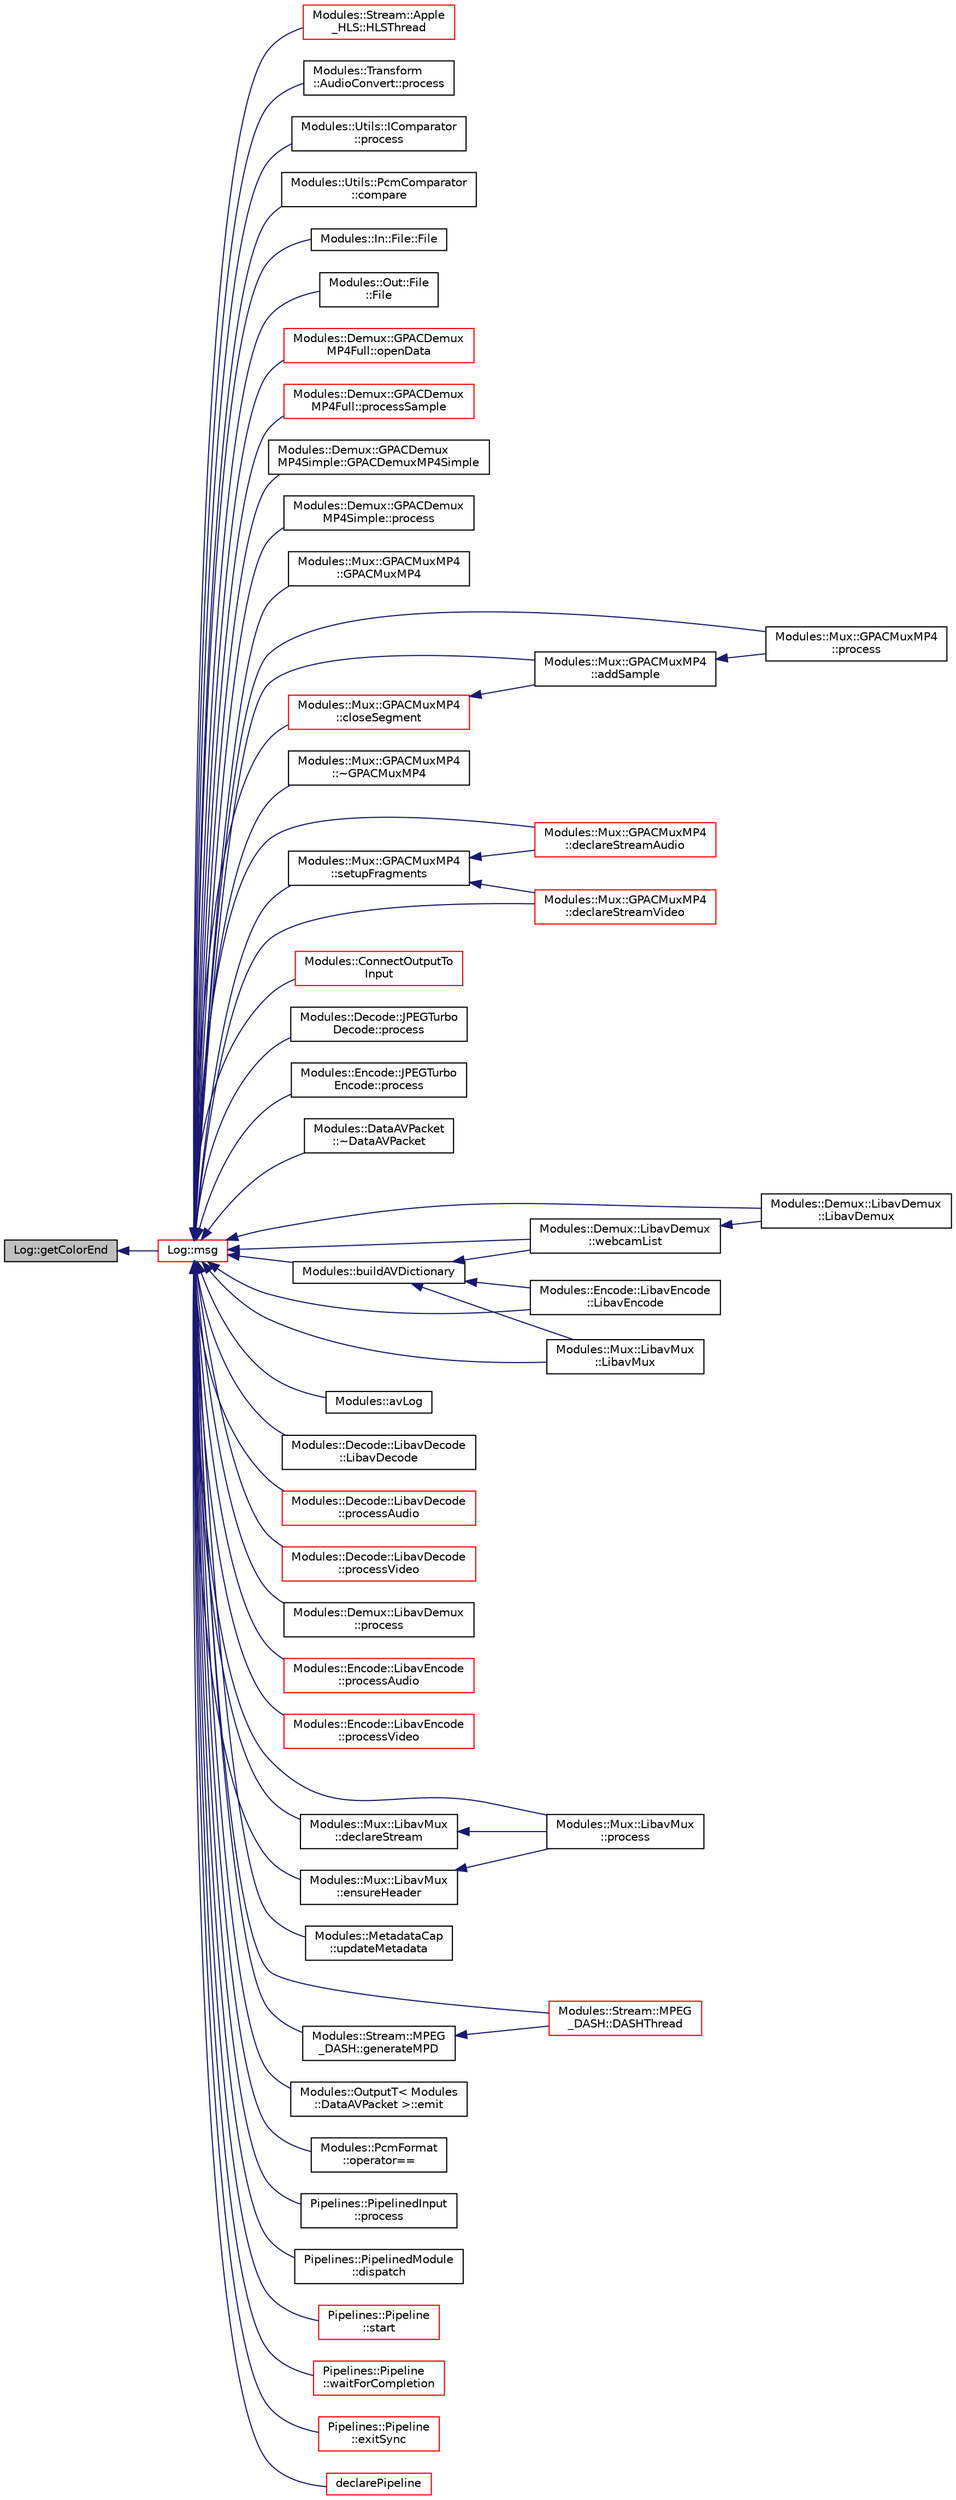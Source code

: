digraph "Log::getColorEnd"
{
 // INTERACTIVE_SVG=YES
  edge [fontname="Helvetica",fontsize="10",labelfontname="Helvetica",labelfontsize="10"];
  node [fontname="Helvetica",fontsize="10",shape=record];
  rankdir="LR";
  Node1 [label="Log::getColorEnd",height=0.2,width=0.4,color="black", fillcolor="grey75", style="filled", fontcolor="black"];
  Node1 -> Node2 [dir="back",color="midnightblue",fontsize="10",style="solid",fontname="Helvetica"];
  Node2 [label="Log::msg",height=0.2,width=0.4,color="red", fillcolor="white", style="filled",URL="$class_log.html#a84056ae8f88a105f7b5fa3770f2f15d8"];
  Node2 -> Node3 [dir="back",color="midnightblue",fontsize="10",style="solid",fontname="Helvetica"];
  Node3 [label="Modules::Stream::Apple\l_HLS::HLSThread",height=0.2,width=0.4,color="red", fillcolor="white", style="filled",URL="$class_modules_1_1_stream_1_1_apple___h_l_s.html#a0999dc9dbf2afe5a1749bfd9d754b793"];
  Node2 -> Node4 [dir="back",color="midnightblue",fontsize="10",style="solid",fontname="Helvetica"];
  Node4 [label="Modules::Transform\l::AudioConvert::process",height=0.2,width=0.4,color="black", fillcolor="white", style="filled",URL="$class_modules_1_1_transform_1_1_audio_convert.html#a8193326c3bf3b7cdce8e740f521b1065"];
  Node2 -> Node5 [dir="back",color="midnightblue",fontsize="10",style="solid",fontname="Helvetica"];
  Node5 [label="Modules::Utils::IComparator\l::process",height=0.2,width=0.4,color="black", fillcolor="white", style="filled",URL="$class_modules_1_1_utils_1_1_i_comparator.html#ab22cc725ef45334fe953c7808bcb028f"];
  Node2 -> Node6 [dir="back",color="midnightblue",fontsize="10",style="solid",fontname="Helvetica"];
  Node6 [label="Modules::Utils::PcmComparator\l::compare",height=0.2,width=0.4,color="black", fillcolor="white", style="filled",URL="$class_modules_1_1_utils_1_1_pcm_comparator.html#a0f93848a9baff1679c12a1d45ccdc0f0"];
  Node2 -> Node7 [dir="back",color="midnightblue",fontsize="10",style="solid",fontname="Helvetica"];
  Node7 [label="Modules::In::File::File",height=0.2,width=0.4,color="black", fillcolor="white", style="filled",URL="$class_modules_1_1_in_1_1_file.html#a86dbabc90467b46c3d5d7c26d8445ce4"];
  Node2 -> Node8 [dir="back",color="midnightblue",fontsize="10",style="solid",fontname="Helvetica"];
  Node8 [label="Modules::Out::File\l::File",height=0.2,width=0.4,color="black", fillcolor="white", style="filled",URL="$class_modules_1_1_out_1_1_file.html#a8c2c0620900fdfb4f790198dcb143781"];
  Node2 -> Node9 [dir="back",color="midnightblue",fontsize="10",style="solid",fontname="Helvetica"];
  Node9 [label="Modules::Demux::GPACDemux\lMP4Full::openData",height=0.2,width=0.4,color="red", fillcolor="white", style="filled",URL="$class_modules_1_1_demux_1_1_g_p_a_c_demux_m_p4_full.html#a37de014ace8e332b399cec992f8bcf57"];
  Node2 -> Node10 [dir="back",color="midnightblue",fontsize="10",style="solid",fontname="Helvetica"];
  Node10 [label="Modules::Demux::GPACDemux\lMP4Full::processSample",height=0.2,width=0.4,color="red", fillcolor="white", style="filled",URL="$class_modules_1_1_demux_1_1_g_p_a_c_demux_m_p4_full.html#a34d4b4bb9b18de6f2e743039a5ff9c17"];
  Node2 -> Node11 [dir="back",color="midnightblue",fontsize="10",style="solid",fontname="Helvetica"];
  Node11 [label="Modules::Demux::GPACDemux\lMP4Simple::GPACDemuxMP4Simple",height=0.2,width=0.4,color="black", fillcolor="white", style="filled",URL="$class_modules_1_1_demux_1_1_g_p_a_c_demux_m_p4_simple.html#a8fd57b5e6c025f9719978e7a6365735e"];
  Node2 -> Node12 [dir="back",color="midnightblue",fontsize="10",style="solid",fontname="Helvetica"];
  Node12 [label="Modules::Demux::GPACDemux\lMP4Simple::process",height=0.2,width=0.4,color="black", fillcolor="white", style="filled",URL="$class_modules_1_1_demux_1_1_g_p_a_c_demux_m_p4_simple.html#a08ca8699bb4f6c81b671df87fea60fa5"];
  Node2 -> Node13 [dir="back",color="midnightblue",fontsize="10",style="solid",fontname="Helvetica"];
  Node13 [label="Modules::Mux::GPACMuxMP4\l::GPACMuxMP4",height=0.2,width=0.4,color="black", fillcolor="white", style="filled",URL="$class_modules_1_1_mux_1_1_g_p_a_c_mux_m_p4.html#a08cf1af0669057c20e14c6026893e1ee"];
  Node2 -> Node14 [dir="back",color="midnightblue",fontsize="10",style="solid",fontname="Helvetica"];
  Node14 [label="Modules::Mux::GPACMuxMP4\l::closeSegment",height=0.2,width=0.4,color="red", fillcolor="white", style="filled",URL="$class_modules_1_1_mux_1_1_g_p_a_c_mux_m_p4.html#a7bcc5339df6709745798d2470a3438a9"];
  Node14 -> Node15 [dir="back",color="midnightblue",fontsize="10",style="solid",fontname="Helvetica"];
  Node15 [label="Modules::Mux::GPACMuxMP4\l::addSample",height=0.2,width=0.4,color="black", fillcolor="white", style="filled",URL="$class_modules_1_1_mux_1_1_g_p_a_c_mux_m_p4.html#a8ba26cf465902e0877eb48d57d0f5ecf"];
  Node15 -> Node16 [dir="back",color="midnightblue",fontsize="10",style="solid",fontname="Helvetica"];
  Node16 [label="Modules::Mux::GPACMuxMP4\l::process",height=0.2,width=0.4,color="black", fillcolor="white", style="filled",URL="$class_modules_1_1_mux_1_1_g_p_a_c_mux_m_p4.html#a431fa6ecb498b8bb22082c5fa86f2bf9"];
  Node2 -> Node17 [dir="back",color="midnightblue",fontsize="10",style="solid",fontname="Helvetica"];
  Node17 [label="Modules::Mux::GPACMuxMP4\l::~GPACMuxMP4",height=0.2,width=0.4,color="black", fillcolor="white", style="filled",URL="$class_modules_1_1_mux_1_1_g_p_a_c_mux_m_p4.html#a61c34ea4bf3b3c7834ab8889153fa603"];
  Node2 -> Node18 [dir="back",color="midnightblue",fontsize="10",style="solid",fontname="Helvetica"];
  Node18 [label="Modules::Mux::GPACMuxMP4\l::setupFragments",height=0.2,width=0.4,color="black", fillcolor="white", style="filled",URL="$class_modules_1_1_mux_1_1_g_p_a_c_mux_m_p4.html#a9728df71b886c32c16873c00e38888af"];
  Node18 -> Node19 [dir="back",color="midnightblue",fontsize="10",style="solid",fontname="Helvetica"];
  Node19 [label="Modules::Mux::GPACMuxMP4\l::declareStreamAudio",height=0.2,width=0.4,color="red", fillcolor="white", style="filled",URL="$class_modules_1_1_mux_1_1_g_p_a_c_mux_m_p4.html#a34195351654a54fefc9602b4be26da55"];
  Node18 -> Node20 [dir="back",color="midnightblue",fontsize="10",style="solid",fontname="Helvetica"];
  Node20 [label="Modules::Mux::GPACMuxMP4\l::declareStreamVideo",height=0.2,width=0.4,color="red", fillcolor="white", style="filled",URL="$class_modules_1_1_mux_1_1_g_p_a_c_mux_m_p4.html#a41750f5163d399c3e44326de03be0506"];
  Node2 -> Node19 [dir="back",color="midnightblue",fontsize="10",style="solid",fontname="Helvetica"];
  Node2 -> Node20 [dir="back",color="midnightblue",fontsize="10",style="solid",fontname="Helvetica"];
  Node2 -> Node15 [dir="back",color="midnightblue",fontsize="10",style="solid",fontname="Helvetica"];
  Node2 -> Node16 [dir="back",color="midnightblue",fontsize="10",style="solid",fontname="Helvetica"];
  Node2 -> Node21 [dir="back",color="midnightblue",fontsize="10",style="solid",fontname="Helvetica"];
  Node21 [label="Modules::ConnectOutputTo\lInput",height=0.2,width=0.4,color="red", fillcolor="white", style="filled",URL="$namespace_modules.html#a38f082291cf893c9d56cf7402544632c"];
  Node2 -> Node22 [dir="back",color="midnightblue",fontsize="10",style="solid",fontname="Helvetica"];
  Node22 [label="Modules::Decode::JPEGTurbo\lDecode::process",height=0.2,width=0.4,color="black", fillcolor="white", style="filled",URL="$class_modules_1_1_decode_1_1_j_p_e_g_turbo_decode.html#aa654822d385894ac01e237508a983aa5"];
  Node2 -> Node23 [dir="back",color="midnightblue",fontsize="10",style="solid",fontname="Helvetica"];
  Node23 [label="Modules::Encode::JPEGTurbo\lEncode::process",height=0.2,width=0.4,color="black", fillcolor="white", style="filled",URL="$class_modules_1_1_encode_1_1_j_p_e_g_turbo_encode.html#afbdad5dac7671e800ec22c49d8a6c140"];
  Node2 -> Node24 [dir="back",color="midnightblue",fontsize="10",style="solid",fontname="Helvetica"];
  Node24 [label="Modules::DataAVPacket\l::~DataAVPacket",height=0.2,width=0.4,color="black", fillcolor="white", style="filled",URL="$class_modules_1_1_data_a_v_packet.html#aedc67b8244efacff59b1c716ccbb6b53"];
  Node2 -> Node25 [dir="back",color="midnightblue",fontsize="10",style="solid",fontname="Helvetica"];
  Node25 [label="Modules::buildAVDictionary",height=0.2,width=0.4,color="black", fillcolor="white", style="filled",URL="$namespace_modules.html#acf924c96c61225e66fd1d38eb9e02b78"];
  Node25 -> Node26 [dir="back",color="midnightblue",fontsize="10",style="solid",fontname="Helvetica"];
  Node26 [label="Modules::Demux::LibavDemux\l::webcamList",height=0.2,width=0.4,color="black", fillcolor="white", style="filled",URL="$class_modules_1_1_demux_1_1_libav_demux.html#a3a50d14e1d8caadb17238e0cebf1671c"];
  Node26 -> Node27 [dir="back",color="midnightblue",fontsize="10",style="solid",fontname="Helvetica"];
  Node27 [label="Modules::Demux::LibavDemux\l::LibavDemux",height=0.2,width=0.4,color="black", fillcolor="white", style="filled",URL="$class_modules_1_1_demux_1_1_libav_demux.html#aa80ce41ac20c24554650ff8f4d58ce80"];
  Node25 -> Node28 [dir="back",color="midnightblue",fontsize="10",style="solid",fontname="Helvetica"];
  Node28 [label="Modules::Encode::LibavEncode\l::LibavEncode",height=0.2,width=0.4,color="black", fillcolor="white", style="filled",URL="$class_modules_1_1_encode_1_1_libav_encode.html#aa90de937d63965d62425c85f73a2b1f4"];
  Node25 -> Node29 [dir="back",color="midnightblue",fontsize="10",style="solid",fontname="Helvetica"];
  Node29 [label="Modules::Mux::LibavMux\l::LibavMux",height=0.2,width=0.4,color="black", fillcolor="white", style="filled",URL="$class_modules_1_1_mux_1_1_libav_mux.html#a89569e77a9eabe3f5ea2ec478c1ee8b0"];
  Node2 -> Node30 [dir="back",color="midnightblue",fontsize="10",style="solid",fontname="Helvetica"];
  Node30 [label="Modules::avLog",height=0.2,width=0.4,color="black", fillcolor="white", style="filled",URL="$namespace_modules.html#a5675d8effa2a581c02540b3a5c79939e"];
  Node2 -> Node31 [dir="back",color="midnightblue",fontsize="10",style="solid",fontname="Helvetica"];
  Node31 [label="Modules::Decode::LibavDecode\l::LibavDecode",height=0.2,width=0.4,color="black", fillcolor="white", style="filled",URL="$class_modules_1_1_decode_1_1_libav_decode.html#acca2be63a6ce0423bdf076617b885347"];
  Node2 -> Node32 [dir="back",color="midnightblue",fontsize="10",style="solid",fontname="Helvetica"];
  Node32 [label="Modules::Decode::LibavDecode\l::processAudio",height=0.2,width=0.4,color="red", fillcolor="white", style="filled",URL="$class_modules_1_1_decode_1_1_libav_decode.html#aebd3c864198593296bd3e4a2a2befc83"];
  Node2 -> Node33 [dir="back",color="midnightblue",fontsize="10",style="solid",fontname="Helvetica"];
  Node33 [label="Modules::Decode::LibavDecode\l::processVideo",height=0.2,width=0.4,color="red", fillcolor="white", style="filled",URL="$class_modules_1_1_decode_1_1_libav_decode.html#ab75091c985a1ee27944a23fb4a8b56df"];
  Node2 -> Node26 [dir="back",color="midnightblue",fontsize="10",style="solid",fontname="Helvetica"];
  Node2 -> Node27 [dir="back",color="midnightblue",fontsize="10",style="solid",fontname="Helvetica"];
  Node2 -> Node34 [dir="back",color="midnightblue",fontsize="10",style="solid",fontname="Helvetica"];
  Node34 [label="Modules::Demux::LibavDemux\l::process",height=0.2,width=0.4,color="black", fillcolor="white", style="filled",URL="$class_modules_1_1_demux_1_1_libav_demux.html#a754cc192eef52dbbd1e2cd2bc3232242"];
  Node2 -> Node28 [dir="back",color="midnightblue",fontsize="10",style="solid",fontname="Helvetica"];
  Node2 -> Node35 [dir="back",color="midnightblue",fontsize="10",style="solid",fontname="Helvetica"];
  Node35 [label="Modules::Encode::LibavEncode\l::processAudio",height=0.2,width=0.4,color="red", fillcolor="white", style="filled",URL="$class_modules_1_1_encode_1_1_libav_encode.html#a181e7eaa68fa575d44236e976d094c17"];
  Node2 -> Node36 [dir="back",color="midnightblue",fontsize="10",style="solid",fontname="Helvetica"];
  Node36 [label="Modules::Encode::LibavEncode\l::processVideo",height=0.2,width=0.4,color="red", fillcolor="white", style="filled",URL="$class_modules_1_1_encode_1_1_libav_encode.html#aa403370c2299223e14a266e60bb3c3c8"];
  Node2 -> Node29 [dir="back",color="midnightblue",fontsize="10",style="solid",fontname="Helvetica"];
  Node2 -> Node37 [dir="back",color="midnightblue",fontsize="10",style="solid",fontname="Helvetica"];
  Node37 [label="Modules::Mux::LibavMux\l::declareStream",height=0.2,width=0.4,color="black", fillcolor="white", style="filled",URL="$class_modules_1_1_mux_1_1_libav_mux.html#a964010fb42a82fd0412461c3b263e670"];
  Node37 -> Node38 [dir="back",color="midnightblue",fontsize="10",style="solid",fontname="Helvetica"];
  Node38 [label="Modules::Mux::LibavMux\l::process",height=0.2,width=0.4,color="black", fillcolor="white", style="filled",URL="$class_modules_1_1_mux_1_1_libav_mux.html#aebd0e5b16c298b88db783d48b5436136"];
  Node2 -> Node39 [dir="back",color="midnightblue",fontsize="10",style="solid",fontname="Helvetica"];
  Node39 [label="Modules::Mux::LibavMux\l::ensureHeader",height=0.2,width=0.4,color="black", fillcolor="white", style="filled",URL="$class_modules_1_1_mux_1_1_libav_mux.html#a4e83adb2fa941f24f62878ba8674bd1a"];
  Node39 -> Node38 [dir="back",color="midnightblue",fontsize="10",style="solid",fontname="Helvetica"];
  Node2 -> Node38 [dir="back",color="midnightblue",fontsize="10",style="solid",fontname="Helvetica"];
  Node2 -> Node40 [dir="back",color="midnightblue",fontsize="10",style="solid",fontname="Helvetica"];
  Node40 [label="Modules::MetadataCap\l::updateMetadata",height=0.2,width=0.4,color="black", fillcolor="white", style="filled",URL="$class_modules_1_1_metadata_cap.html#a57882fef5ffe289b38c8fbf41dcd18c2"];
  Node2 -> Node41 [dir="back",color="midnightblue",fontsize="10",style="solid",fontname="Helvetica"];
  Node41 [label="Modules::Stream::MPEG\l_DASH::DASHThread",height=0.2,width=0.4,color="red", fillcolor="white", style="filled",URL="$class_modules_1_1_stream_1_1_m_p_e_g___d_a_s_h.html#a72a2e324211500615b5a5a11154fffdd"];
  Node2 -> Node42 [dir="back",color="midnightblue",fontsize="10",style="solid",fontname="Helvetica"];
  Node42 [label="Modules::Stream::MPEG\l_DASH::generateMPD",height=0.2,width=0.4,color="black", fillcolor="white", style="filled",URL="$class_modules_1_1_stream_1_1_m_p_e_g___d_a_s_h.html#a42addb46e4adbe38ecc078d2865ea555"];
  Node42 -> Node41 [dir="back",color="midnightblue",fontsize="10",style="solid",fontname="Helvetica"];
  Node2 -> Node43 [dir="back",color="midnightblue",fontsize="10",style="solid",fontname="Helvetica"];
  Node43 [label="Modules::OutputT\< Modules\l::DataAVPacket \>::emit",height=0.2,width=0.4,color="black", fillcolor="white", style="filled",URL="$class_modules_1_1_output_t.html#ae88c40c22415f35248f12f2018bddb4c"];
  Node2 -> Node44 [dir="back",color="midnightblue",fontsize="10",style="solid",fontname="Helvetica"];
  Node44 [label="Modules::PcmFormat\l::operator==",height=0.2,width=0.4,color="black", fillcolor="white", style="filled",URL="$class_modules_1_1_pcm_format.html#aadfbd8b3a639a2ebc24a04a6d826905c"];
  Node2 -> Node45 [dir="back",color="midnightblue",fontsize="10",style="solid",fontname="Helvetica"];
  Node45 [label="Pipelines::PipelinedInput\l::process",height=0.2,width=0.4,color="black", fillcolor="white", style="filled",URL="$class_pipelines_1_1_pipelined_input.html#aa9e875dc67877b080cbb4e1fc94a75f4"];
  Node2 -> Node46 [dir="back",color="midnightblue",fontsize="10",style="solid",fontname="Helvetica"];
  Node46 [label="Pipelines::PipelinedModule\l::dispatch",height=0.2,width=0.4,color="black", fillcolor="white", style="filled",URL="$class_pipelines_1_1_pipelined_module.html#ae55029b7f7a10aac7d41e03c64034047"];
  Node2 -> Node47 [dir="back",color="midnightblue",fontsize="10",style="solid",fontname="Helvetica"];
  Node47 [label="Pipelines::Pipeline\l::start",height=0.2,width=0.4,color="red", fillcolor="white", style="filled",URL="$class_pipelines_1_1_pipeline.html#af233993d60816a2eda2551db89b5cb35"];
  Node2 -> Node48 [dir="back",color="midnightblue",fontsize="10",style="solid",fontname="Helvetica"];
  Node48 [label="Pipelines::Pipeline\l::waitForCompletion",height=0.2,width=0.4,color="red", fillcolor="white", style="filled",URL="$class_pipelines_1_1_pipeline.html#a0ded025260d4f813d23623428916a108"];
  Node2 -> Node49 [dir="back",color="midnightblue",fontsize="10",style="solid",fontname="Helvetica"];
  Node49 [label="Pipelines::Pipeline\l::exitSync",height=0.2,width=0.4,color="red", fillcolor="white", style="filled",URL="$class_pipelines_1_1_pipeline.html#a9cf813a47c60da97573b62f4876b0f64"];
  Node2 -> Node50 [dir="back",color="midnightblue",fontsize="10",style="solid",fontname="Helvetica"];
  Node50 [label="declarePipeline",height=0.2,width=0.4,color="red", fillcolor="white", style="filled",URL="$dashcastx_2pipeliner_8hpp.html#a61f5e929f8d1fe5fbcf5738d3002bcb2"];
}
